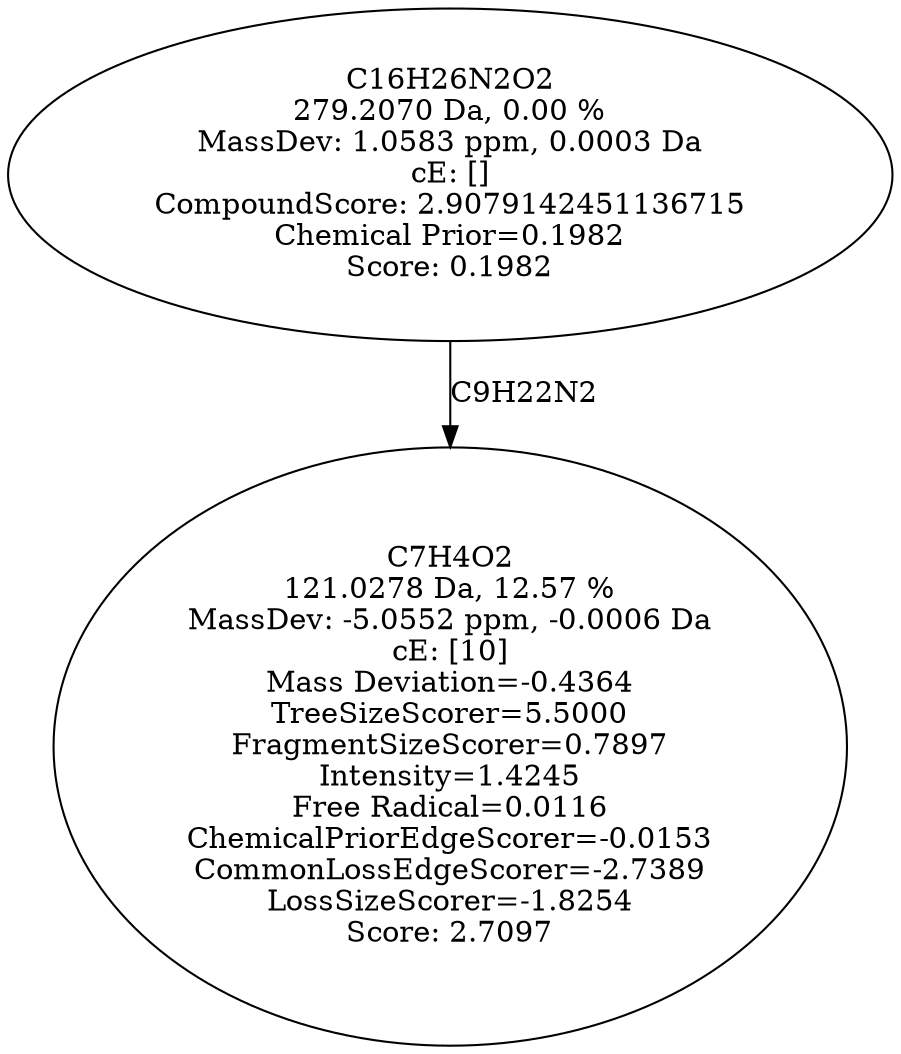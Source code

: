strict digraph {
v1 [label="C7H4O2\n121.0278 Da, 12.57 %\nMassDev: -5.0552 ppm, -0.0006 Da\ncE: [10]\nMass Deviation=-0.4364\nTreeSizeScorer=5.5000\nFragmentSizeScorer=0.7897\nIntensity=1.4245\nFree Radical=0.0116\nChemicalPriorEdgeScorer=-0.0153\nCommonLossEdgeScorer=-2.7389\nLossSizeScorer=-1.8254\nScore: 2.7097"];
v2 [label="C16H26N2O2\n279.2070 Da, 0.00 %\nMassDev: 1.0583 ppm, 0.0003 Da\ncE: []\nCompoundScore: 2.9079142451136715\nChemical Prior=0.1982\nScore: 0.1982"];
v2 -> v1 [label="C9H22N2"];
}